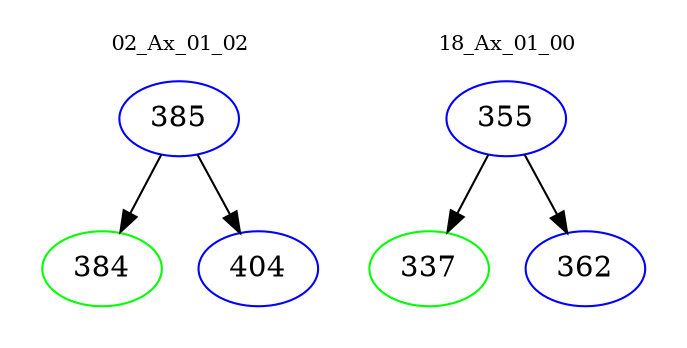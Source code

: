 digraph{
subgraph cluster_0 {
color = white
label = "02_Ax_01_02";
fontsize=10;
T0_385 [label="385", color="blue"]
T0_385 -> T0_384 [color="black"]
T0_384 [label="384", color="green"]
T0_385 -> T0_404 [color="black"]
T0_404 [label="404", color="blue"]
}
subgraph cluster_1 {
color = white
label = "18_Ax_01_00";
fontsize=10;
T1_355 [label="355", color="blue"]
T1_355 -> T1_337 [color="black"]
T1_337 [label="337", color="green"]
T1_355 -> T1_362 [color="black"]
T1_362 [label="362", color="blue"]
}
}

